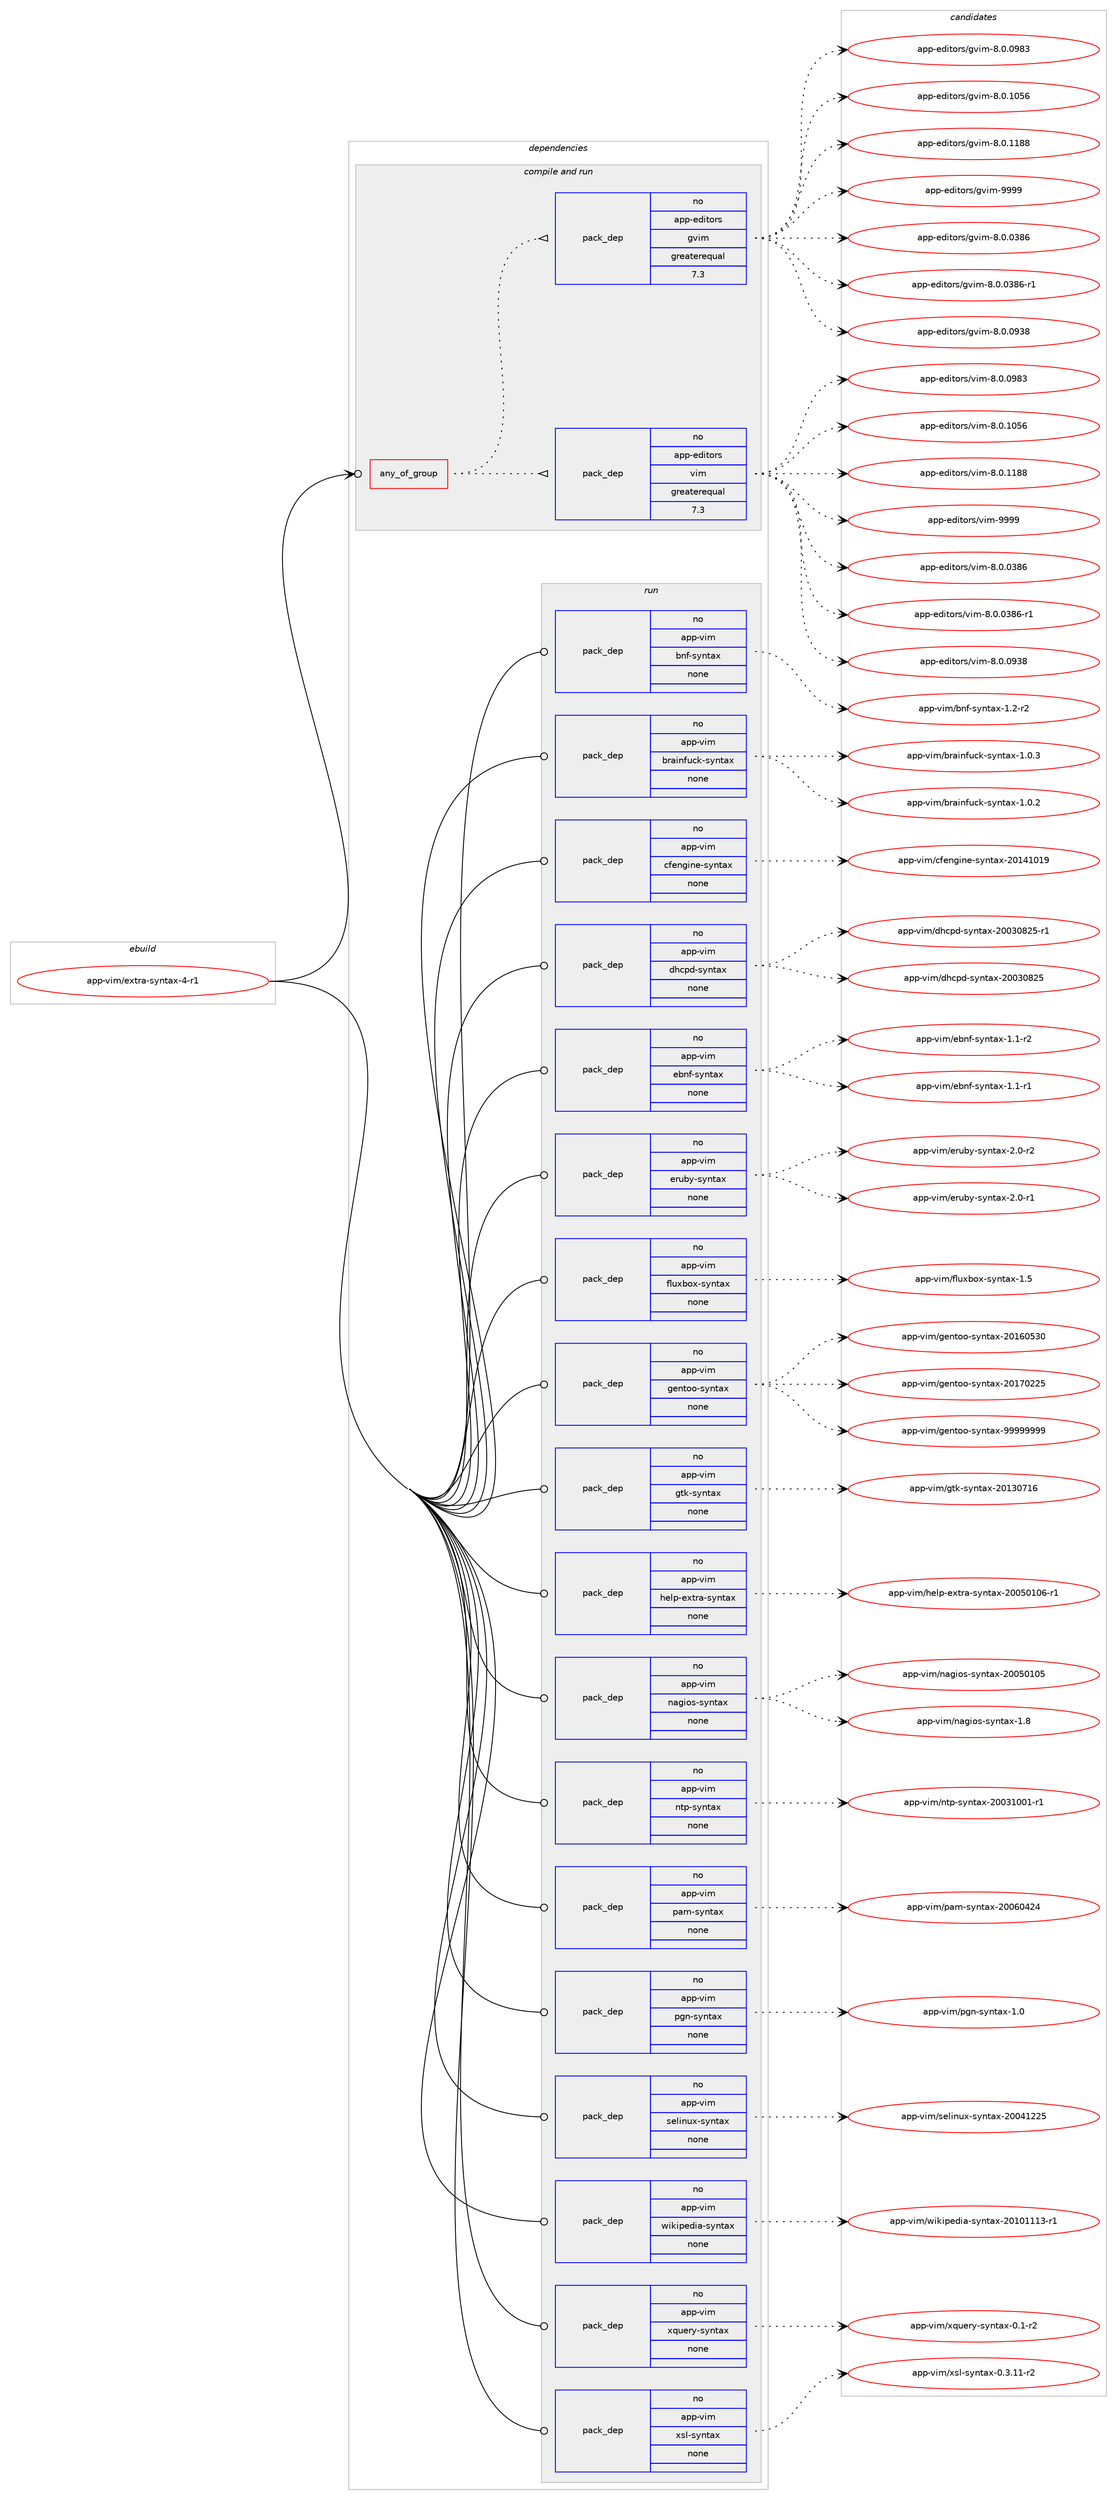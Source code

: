 digraph prolog {

# *************
# Graph options
# *************

newrank=true;
concentrate=true;
compound=true;
graph [rankdir=LR,fontname=Helvetica,fontsize=10,ranksep=1.5];#, ranksep=2.5, nodesep=0.2];
edge  [arrowhead=vee];
node  [fontname=Helvetica,fontsize=10];

# **********
# The ebuild
# **********

subgraph cluster_leftcol {
color=gray;
rank=same;
label=<<i>ebuild</i>>;
id [label="app-vim/extra-syntax-4-r1", color=red, width=4, href="../app-vim/extra-syntax-4-r1.svg"];
}

# ****************
# The dependencies
# ****************

subgraph cluster_midcol {
color=gray;
label=<<i>dependencies</i>>;
subgraph cluster_compile {
fillcolor="#eeeeee";
style=filled;
label=<<i>compile</i>>;
}
subgraph cluster_compileandrun {
fillcolor="#eeeeee";
style=filled;
label=<<i>compile and run</i>>;
subgraph any1205 {
dependency62932 [label=<<TABLE BORDER="0" CELLBORDER="1" CELLSPACING="0" CELLPADDING="4"><TR><TD CELLPADDING="10">any_of_group</TD></TR></TABLE>>, shape=none, color=red];subgraph pack46014 {
dependency62933 [label=<<TABLE BORDER="0" CELLBORDER="1" CELLSPACING="0" CELLPADDING="4" WIDTH="220"><TR><TD ROWSPAN="6" CELLPADDING="30">pack_dep</TD></TR><TR><TD WIDTH="110">no</TD></TR><TR><TD>app-editors</TD></TR><TR><TD>vim</TD></TR><TR><TD>greaterequal</TD></TR><TR><TD>7.3</TD></TR></TABLE>>, shape=none, color=blue];
}
dependency62932:e -> dependency62933:w [weight=20,style="dotted",arrowhead="oinv"];
subgraph pack46015 {
dependency62934 [label=<<TABLE BORDER="0" CELLBORDER="1" CELLSPACING="0" CELLPADDING="4" WIDTH="220"><TR><TD ROWSPAN="6" CELLPADDING="30">pack_dep</TD></TR><TR><TD WIDTH="110">no</TD></TR><TR><TD>app-editors</TD></TR><TR><TD>gvim</TD></TR><TR><TD>greaterequal</TD></TR><TR><TD>7.3</TD></TR></TABLE>>, shape=none, color=blue];
}
dependency62932:e -> dependency62934:w [weight=20,style="dotted",arrowhead="oinv"];
}
id:e -> dependency62932:w [weight=20,style="solid",arrowhead="odotvee"];
}
subgraph cluster_run {
fillcolor="#eeeeee";
style=filled;
label=<<i>run</i>>;
subgraph pack46016 {
dependency62935 [label=<<TABLE BORDER="0" CELLBORDER="1" CELLSPACING="0" CELLPADDING="4" WIDTH="220"><TR><TD ROWSPAN="6" CELLPADDING="30">pack_dep</TD></TR><TR><TD WIDTH="110">no</TD></TR><TR><TD>app-vim</TD></TR><TR><TD>bnf-syntax</TD></TR><TR><TD>none</TD></TR><TR><TD></TD></TR></TABLE>>, shape=none, color=blue];
}
id:e -> dependency62935:w [weight=20,style="solid",arrowhead="odot"];
subgraph pack46017 {
dependency62936 [label=<<TABLE BORDER="0" CELLBORDER="1" CELLSPACING="0" CELLPADDING="4" WIDTH="220"><TR><TD ROWSPAN="6" CELLPADDING="30">pack_dep</TD></TR><TR><TD WIDTH="110">no</TD></TR><TR><TD>app-vim</TD></TR><TR><TD>brainfuck-syntax</TD></TR><TR><TD>none</TD></TR><TR><TD></TD></TR></TABLE>>, shape=none, color=blue];
}
id:e -> dependency62936:w [weight=20,style="solid",arrowhead="odot"];
subgraph pack46018 {
dependency62937 [label=<<TABLE BORDER="0" CELLBORDER="1" CELLSPACING="0" CELLPADDING="4" WIDTH="220"><TR><TD ROWSPAN="6" CELLPADDING="30">pack_dep</TD></TR><TR><TD WIDTH="110">no</TD></TR><TR><TD>app-vim</TD></TR><TR><TD>cfengine-syntax</TD></TR><TR><TD>none</TD></TR><TR><TD></TD></TR></TABLE>>, shape=none, color=blue];
}
id:e -> dependency62937:w [weight=20,style="solid",arrowhead="odot"];
subgraph pack46019 {
dependency62938 [label=<<TABLE BORDER="0" CELLBORDER="1" CELLSPACING="0" CELLPADDING="4" WIDTH="220"><TR><TD ROWSPAN="6" CELLPADDING="30">pack_dep</TD></TR><TR><TD WIDTH="110">no</TD></TR><TR><TD>app-vim</TD></TR><TR><TD>dhcpd-syntax</TD></TR><TR><TD>none</TD></TR><TR><TD></TD></TR></TABLE>>, shape=none, color=blue];
}
id:e -> dependency62938:w [weight=20,style="solid",arrowhead="odot"];
subgraph pack46020 {
dependency62939 [label=<<TABLE BORDER="0" CELLBORDER="1" CELLSPACING="0" CELLPADDING="4" WIDTH="220"><TR><TD ROWSPAN="6" CELLPADDING="30">pack_dep</TD></TR><TR><TD WIDTH="110">no</TD></TR><TR><TD>app-vim</TD></TR><TR><TD>ebnf-syntax</TD></TR><TR><TD>none</TD></TR><TR><TD></TD></TR></TABLE>>, shape=none, color=blue];
}
id:e -> dependency62939:w [weight=20,style="solid",arrowhead="odot"];
subgraph pack46021 {
dependency62940 [label=<<TABLE BORDER="0" CELLBORDER="1" CELLSPACING="0" CELLPADDING="4" WIDTH="220"><TR><TD ROWSPAN="6" CELLPADDING="30">pack_dep</TD></TR><TR><TD WIDTH="110">no</TD></TR><TR><TD>app-vim</TD></TR><TR><TD>eruby-syntax</TD></TR><TR><TD>none</TD></TR><TR><TD></TD></TR></TABLE>>, shape=none, color=blue];
}
id:e -> dependency62940:w [weight=20,style="solid",arrowhead="odot"];
subgraph pack46022 {
dependency62941 [label=<<TABLE BORDER="0" CELLBORDER="1" CELLSPACING="0" CELLPADDING="4" WIDTH="220"><TR><TD ROWSPAN="6" CELLPADDING="30">pack_dep</TD></TR><TR><TD WIDTH="110">no</TD></TR><TR><TD>app-vim</TD></TR><TR><TD>fluxbox-syntax</TD></TR><TR><TD>none</TD></TR><TR><TD></TD></TR></TABLE>>, shape=none, color=blue];
}
id:e -> dependency62941:w [weight=20,style="solid",arrowhead="odot"];
subgraph pack46023 {
dependency62942 [label=<<TABLE BORDER="0" CELLBORDER="1" CELLSPACING="0" CELLPADDING="4" WIDTH="220"><TR><TD ROWSPAN="6" CELLPADDING="30">pack_dep</TD></TR><TR><TD WIDTH="110">no</TD></TR><TR><TD>app-vim</TD></TR><TR><TD>gentoo-syntax</TD></TR><TR><TD>none</TD></TR><TR><TD></TD></TR></TABLE>>, shape=none, color=blue];
}
id:e -> dependency62942:w [weight=20,style="solid",arrowhead="odot"];
subgraph pack46024 {
dependency62943 [label=<<TABLE BORDER="0" CELLBORDER="1" CELLSPACING="0" CELLPADDING="4" WIDTH="220"><TR><TD ROWSPAN="6" CELLPADDING="30">pack_dep</TD></TR><TR><TD WIDTH="110">no</TD></TR><TR><TD>app-vim</TD></TR><TR><TD>gtk-syntax</TD></TR><TR><TD>none</TD></TR><TR><TD></TD></TR></TABLE>>, shape=none, color=blue];
}
id:e -> dependency62943:w [weight=20,style="solid",arrowhead="odot"];
subgraph pack46025 {
dependency62944 [label=<<TABLE BORDER="0" CELLBORDER="1" CELLSPACING="0" CELLPADDING="4" WIDTH="220"><TR><TD ROWSPAN="6" CELLPADDING="30">pack_dep</TD></TR><TR><TD WIDTH="110">no</TD></TR><TR><TD>app-vim</TD></TR><TR><TD>help-extra-syntax</TD></TR><TR><TD>none</TD></TR><TR><TD></TD></TR></TABLE>>, shape=none, color=blue];
}
id:e -> dependency62944:w [weight=20,style="solid",arrowhead="odot"];
subgraph pack46026 {
dependency62945 [label=<<TABLE BORDER="0" CELLBORDER="1" CELLSPACING="0" CELLPADDING="4" WIDTH="220"><TR><TD ROWSPAN="6" CELLPADDING="30">pack_dep</TD></TR><TR><TD WIDTH="110">no</TD></TR><TR><TD>app-vim</TD></TR><TR><TD>nagios-syntax</TD></TR><TR><TD>none</TD></TR><TR><TD></TD></TR></TABLE>>, shape=none, color=blue];
}
id:e -> dependency62945:w [weight=20,style="solid",arrowhead="odot"];
subgraph pack46027 {
dependency62946 [label=<<TABLE BORDER="0" CELLBORDER="1" CELLSPACING="0" CELLPADDING="4" WIDTH="220"><TR><TD ROWSPAN="6" CELLPADDING="30">pack_dep</TD></TR><TR><TD WIDTH="110">no</TD></TR><TR><TD>app-vim</TD></TR><TR><TD>ntp-syntax</TD></TR><TR><TD>none</TD></TR><TR><TD></TD></TR></TABLE>>, shape=none, color=blue];
}
id:e -> dependency62946:w [weight=20,style="solid",arrowhead="odot"];
subgraph pack46028 {
dependency62947 [label=<<TABLE BORDER="0" CELLBORDER="1" CELLSPACING="0" CELLPADDING="4" WIDTH="220"><TR><TD ROWSPAN="6" CELLPADDING="30">pack_dep</TD></TR><TR><TD WIDTH="110">no</TD></TR><TR><TD>app-vim</TD></TR><TR><TD>pam-syntax</TD></TR><TR><TD>none</TD></TR><TR><TD></TD></TR></TABLE>>, shape=none, color=blue];
}
id:e -> dependency62947:w [weight=20,style="solid",arrowhead="odot"];
subgraph pack46029 {
dependency62948 [label=<<TABLE BORDER="0" CELLBORDER="1" CELLSPACING="0" CELLPADDING="4" WIDTH="220"><TR><TD ROWSPAN="6" CELLPADDING="30">pack_dep</TD></TR><TR><TD WIDTH="110">no</TD></TR><TR><TD>app-vim</TD></TR><TR><TD>pgn-syntax</TD></TR><TR><TD>none</TD></TR><TR><TD></TD></TR></TABLE>>, shape=none, color=blue];
}
id:e -> dependency62948:w [weight=20,style="solid",arrowhead="odot"];
subgraph pack46030 {
dependency62949 [label=<<TABLE BORDER="0" CELLBORDER="1" CELLSPACING="0" CELLPADDING="4" WIDTH="220"><TR><TD ROWSPAN="6" CELLPADDING="30">pack_dep</TD></TR><TR><TD WIDTH="110">no</TD></TR><TR><TD>app-vim</TD></TR><TR><TD>selinux-syntax</TD></TR><TR><TD>none</TD></TR><TR><TD></TD></TR></TABLE>>, shape=none, color=blue];
}
id:e -> dependency62949:w [weight=20,style="solid",arrowhead="odot"];
subgraph pack46031 {
dependency62950 [label=<<TABLE BORDER="0" CELLBORDER="1" CELLSPACING="0" CELLPADDING="4" WIDTH="220"><TR><TD ROWSPAN="6" CELLPADDING="30">pack_dep</TD></TR><TR><TD WIDTH="110">no</TD></TR><TR><TD>app-vim</TD></TR><TR><TD>wikipedia-syntax</TD></TR><TR><TD>none</TD></TR><TR><TD></TD></TR></TABLE>>, shape=none, color=blue];
}
id:e -> dependency62950:w [weight=20,style="solid",arrowhead="odot"];
subgraph pack46032 {
dependency62951 [label=<<TABLE BORDER="0" CELLBORDER="1" CELLSPACING="0" CELLPADDING="4" WIDTH="220"><TR><TD ROWSPAN="6" CELLPADDING="30">pack_dep</TD></TR><TR><TD WIDTH="110">no</TD></TR><TR><TD>app-vim</TD></TR><TR><TD>xquery-syntax</TD></TR><TR><TD>none</TD></TR><TR><TD></TD></TR></TABLE>>, shape=none, color=blue];
}
id:e -> dependency62951:w [weight=20,style="solid",arrowhead="odot"];
subgraph pack46033 {
dependency62952 [label=<<TABLE BORDER="0" CELLBORDER="1" CELLSPACING="0" CELLPADDING="4" WIDTH="220"><TR><TD ROWSPAN="6" CELLPADDING="30">pack_dep</TD></TR><TR><TD WIDTH="110">no</TD></TR><TR><TD>app-vim</TD></TR><TR><TD>xsl-syntax</TD></TR><TR><TD>none</TD></TR><TR><TD></TD></TR></TABLE>>, shape=none, color=blue];
}
id:e -> dependency62952:w [weight=20,style="solid",arrowhead="odot"];
}
}

# **************
# The candidates
# **************

subgraph cluster_choices {
rank=same;
color=gray;
label=<<i>candidates</i>>;

subgraph choice46014 {
color=black;
nodesep=1;
choice971121124510110010511611111411547118105109455646484648515654 [label="app-editors/vim-8.0.0386", color=red, width=4,href="../app-editors/vim-8.0.0386.svg"];
choice9711211245101100105116111114115471181051094556464846485156544511449 [label="app-editors/vim-8.0.0386-r1", color=red, width=4,href="../app-editors/vim-8.0.0386-r1.svg"];
choice971121124510110010511611111411547118105109455646484648575156 [label="app-editors/vim-8.0.0938", color=red, width=4,href="../app-editors/vim-8.0.0938.svg"];
choice971121124510110010511611111411547118105109455646484648575651 [label="app-editors/vim-8.0.0983", color=red, width=4,href="../app-editors/vim-8.0.0983.svg"];
choice971121124510110010511611111411547118105109455646484649485354 [label="app-editors/vim-8.0.1056", color=red, width=4,href="../app-editors/vim-8.0.1056.svg"];
choice971121124510110010511611111411547118105109455646484649495656 [label="app-editors/vim-8.0.1188", color=red, width=4,href="../app-editors/vim-8.0.1188.svg"];
choice9711211245101100105116111114115471181051094557575757 [label="app-editors/vim-9999", color=red, width=4,href="../app-editors/vim-9999.svg"];
dependency62933:e -> choice971121124510110010511611111411547118105109455646484648515654:w [style=dotted,weight="100"];
dependency62933:e -> choice9711211245101100105116111114115471181051094556464846485156544511449:w [style=dotted,weight="100"];
dependency62933:e -> choice971121124510110010511611111411547118105109455646484648575156:w [style=dotted,weight="100"];
dependency62933:e -> choice971121124510110010511611111411547118105109455646484648575651:w [style=dotted,weight="100"];
dependency62933:e -> choice971121124510110010511611111411547118105109455646484649485354:w [style=dotted,weight="100"];
dependency62933:e -> choice971121124510110010511611111411547118105109455646484649495656:w [style=dotted,weight="100"];
dependency62933:e -> choice9711211245101100105116111114115471181051094557575757:w [style=dotted,weight="100"];
}
subgraph choice46015 {
color=black;
nodesep=1;
choice971121124510110010511611111411547103118105109455646484648515654 [label="app-editors/gvim-8.0.0386", color=red, width=4,href="../app-editors/gvim-8.0.0386.svg"];
choice9711211245101100105116111114115471031181051094556464846485156544511449 [label="app-editors/gvim-8.0.0386-r1", color=red, width=4,href="../app-editors/gvim-8.0.0386-r1.svg"];
choice971121124510110010511611111411547103118105109455646484648575156 [label="app-editors/gvim-8.0.0938", color=red, width=4,href="../app-editors/gvim-8.0.0938.svg"];
choice971121124510110010511611111411547103118105109455646484648575651 [label="app-editors/gvim-8.0.0983", color=red, width=4,href="../app-editors/gvim-8.0.0983.svg"];
choice971121124510110010511611111411547103118105109455646484649485354 [label="app-editors/gvim-8.0.1056", color=red, width=4,href="../app-editors/gvim-8.0.1056.svg"];
choice971121124510110010511611111411547103118105109455646484649495656 [label="app-editors/gvim-8.0.1188", color=red, width=4,href="../app-editors/gvim-8.0.1188.svg"];
choice9711211245101100105116111114115471031181051094557575757 [label="app-editors/gvim-9999", color=red, width=4,href="../app-editors/gvim-9999.svg"];
dependency62934:e -> choice971121124510110010511611111411547103118105109455646484648515654:w [style=dotted,weight="100"];
dependency62934:e -> choice9711211245101100105116111114115471031181051094556464846485156544511449:w [style=dotted,weight="100"];
dependency62934:e -> choice971121124510110010511611111411547103118105109455646484648575156:w [style=dotted,weight="100"];
dependency62934:e -> choice971121124510110010511611111411547103118105109455646484648575651:w [style=dotted,weight="100"];
dependency62934:e -> choice971121124510110010511611111411547103118105109455646484649485354:w [style=dotted,weight="100"];
dependency62934:e -> choice971121124510110010511611111411547103118105109455646484649495656:w [style=dotted,weight="100"];
dependency62934:e -> choice9711211245101100105116111114115471031181051094557575757:w [style=dotted,weight="100"];
}
subgraph choice46016 {
color=black;
nodesep=1;
choice971121124511810510947981101024511512111011697120454946504511450 [label="app-vim/bnf-syntax-1.2-r2", color=red, width=4,href="../app-vim/bnf-syntax-1.2-r2.svg"];
dependency62935:e -> choice971121124511810510947981101024511512111011697120454946504511450:w [style=dotted,weight="100"];
}
subgraph choice46017 {
color=black;
nodesep=1;
choice9711211245118105109479811497105110102117991074511512111011697120454946484650 [label="app-vim/brainfuck-syntax-1.0.2", color=red, width=4,href="../app-vim/brainfuck-syntax-1.0.2.svg"];
choice9711211245118105109479811497105110102117991074511512111011697120454946484651 [label="app-vim/brainfuck-syntax-1.0.3", color=red, width=4,href="../app-vim/brainfuck-syntax-1.0.3.svg"];
dependency62936:e -> choice9711211245118105109479811497105110102117991074511512111011697120454946484650:w [style=dotted,weight="100"];
dependency62936:e -> choice9711211245118105109479811497105110102117991074511512111011697120454946484651:w [style=dotted,weight="100"];
}
subgraph choice46018 {
color=black;
nodesep=1;
choice971121124511810510947991021011101031051101014511512111011697120455048495249484957 [label="app-vim/cfengine-syntax-20141019", color=red, width=4,href="../app-vim/cfengine-syntax-20141019.svg"];
dependency62937:e -> choice971121124511810510947991021011101031051101014511512111011697120455048495249484957:w [style=dotted,weight="100"];
}
subgraph choice46019 {
color=black;
nodesep=1;
choice971121124511810510947100104991121004511512111011697120455048485148565053 [label="app-vim/dhcpd-syntax-20030825", color=red, width=4,href="../app-vim/dhcpd-syntax-20030825.svg"];
choice9711211245118105109471001049911210045115121110116971204550484851485650534511449 [label="app-vim/dhcpd-syntax-20030825-r1", color=red, width=4,href="../app-vim/dhcpd-syntax-20030825-r1.svg"];
dependency62938:e -> choice971121124511810510947100104991121004511512111011697120455048485148565053:w [style=dotted,weight="100"];
dependency62938:e -> choice9711211245118105109471001049911210045115121110116971204550484851485650534511449:w [style=dotted,weight="100"];
}
subgraph choice46020 {
color=black;
nodesep=1;
choice971121124511810510947101981101024511512111011697120454946494511449 [label="app-vim/ebnf-syntax-1.1-r1", color=red, width=4,href="../app-vim/ebnf-syntax-1.1-r1.svg"];
choice971121124511810510947101981101024511512111011697120454946494511450 [label="app-vim/ebnf-syntax-1.1-r2", color=red, width=4,href="../app-vim/ebnf-syntax-1.1-r2.svg"];
dependency62939:e -> choice971121124511810510947101981101024511512111011697120454946494511449:w [style=dotted,weight="100"];
dependency62939:e -> choice971121124511810510947101981101024511512111011697120454946494511450:w [style=dotted,weight="100"];
}
subgraph choice46021 {
color=black;
nodesep=1;
choice971121124511810510947101114117981214511512111011697120455046484511449 [label="app-vim/eruby-syntax-2.0-r1", color=red, width=4,href="../app-vim/eruby-syntax-2.0-r1.svg"];
choice971121124511810510947101114117981214511512111011697120455046484511450 [label="app-vim/eruby-syntax-2.0-r2", color=red, width=4,href="../app-vim/eruby-syntax-2.0-r2.svg"];
dependency62940:e -> choice971121124511810510947101114117981214511512111011697120455046484511449:w [style=dotted,weight="100"];
dependency62940:e -> choice971121124511810510947101114117981214511512111011697120455046484511450:w [style=dotted,weight="100"];
}
subgraph choice46022 {
color=black;
nodesep=1;
choice97112112451181051094710210811712098111120451151211101169712045494653 [label="app-vim/fluxbox-syntax-1.5", color=red, width=4,href="../app-vim/fluxbox-syntax-1.5.svg"];
dependency62941:e -> choice97112112451181051094710210811712098111120451151211101169712045494653:w [style=dotted,weight="100"];
}
subgraph choice46023 {
color=black;
nodesep=1;
choice9711211245118105109471031011101161111114511512111011697120455048495448535148 [label="app-vim/gentoo-syntax-20160530", color=red, width=4,href="../app-vim/gentoo-syntax-20160530.svg"];
choice9711211245118105109471031011101161111114511512111011697120455048495548505053 [label="app-vim/gentoo-syntax-20170225", color=red, width=4,href="../app-vim/gentoo-syntax-20170225.svg"];
choice9711211245118105109471031011101161111114511512111011697120455757575757575757 [label="app-vim/gentoo-syntax-99999999", color=red, width=4,href="../app-vim/gentoo-syntax-99999999.svg"];
dependency62942:e -> choice9711211245118105109471031011101161111114511512111011697120455048495448535148:w [style=dotted,weight="100"];
dependency62942:e -> choice9711211245118105109471031011101161111114511512111011697120455048495548505053:w [style=dotted,weight="100"];
dependency62942:e -> choice9711211245118105109471031011101161111114511512111011697120455757575757575757:w [style=dotted,weight="100"];
}
subgraph choice46024 {
color=black;
nodesep=1;
choice9711211245118105109471031161074511512111011697120455048495148554954 [label="app-vim/gtk-syntax-20130716", color=red, width=4,href="../app-vim/gtk-syntax-20130716.svg"];
dependency62943:e -> choice9711211245118105109471031161074511512111011697120455048495148554954:w [style=dotted,weight="100"];
}
subgraph choice46025 {
color=black;
nodesep=1;
choice971121124511810510947104101108112451011201161149745115121110116971204550484853484948544511449 [label="app-vim/help-extra-syntax-20050106-r1", color=red, width=4,href="../app-vim/help-extra-syntax-20050106-r1.svg"];
dependency62944:e -> choice971121124511810510947104101108112451011201161149745115121110116971204550484853484948544511449:w [style=dotted,weight="100"];
}
subgraph choice46026 {
color=black;
nodesep=1;
choice97112112451181051094711097103105111115451151211101169712045494656 [label="app-vim/nagios-syntax-1.8", color=red, width=4,href="../app-vim/nagios-syntax-1.8.svg"];
choice971121124511810510947110971031051111154511512111011697120455048485348494853 [label="app-vim/nagios-syntax-20050105", color=red, width=4,href="../app-vim/nagios-syntax-20050105.svg"];
dependency62945:e -> choice97112112451181051094711097103105111115451151211101169712045494656:w [style=dotted,weight="100"];
dependency62945:e -> choice971121124511810510947110971031051111154511512111011697120455048485348494853:w [style=dotted,weight="100"];
}
subgraph choice46027 {
color=black;
nodesep=1;
choice97112112451181051094711011611245115121110116971204550484851494848494511449 [label="app-vim/ntp-syntax-20031001-r1", color=red, width=4,href="../app-vim/ntp-syntax-20031001-r1.svg"];
dependency62946:e -> choice97112112451181051094711011611245115121110116971204550484851494848494511449:w [style=dotted,weight="100"];
}
subgraph choice46028 {
color=black;
nodesep=1;
choice971121124511810510947112971094511512111011697120455048485448525052 [label="app-vim/pam-syntax-20060424", color=red, width=4,href="../app-vim/pam-syntax-20060424.svg"];
dependency62947:e -> choice971121124511810510947112971094511512111011697120455048485448525052:w [style=dotted,weight="100"];
}
subgraph choice46029 {
color=black;
nodesep=1;
choice971121124511810510947112103110451151211101169712045494648 [label="app-vim/pgn-syntax-1.0", color=red, width=4,href="../app-vim/pgn-syntax-1.0.svg"];
dependency62948:e -> choice971121124511810510947112103110451151211101169712045494648:w [style=dotted,weight="100"];
}
subgraph choice46030 {
color=black;
nodesep=1;
choice9711211245118105109471151011081051101171204511512111011697120455048485249505053 [label="app-vim/selinux-syntax-20041225", color=red, width=4,href="../app-vim/selinux-syntax-20041225.svg"];
dependency62949:e -> choice9711211245118105109471151011081051101171204511512111011697120455048485249505053:w [style=dotted,weight="100"];
}
subgraph choice46031 {
color=black;
nodesep=1;
choice9711211245118105109471191051071051121011001059745115121110116971204550484948494949514511449 [label="app-vim/wikipedia-syntax-20101113-r1", color=red, width=4,href="../app-vim/wikipedia-syntax-20101113-r1.svg"];
dependency62950:e -> choice9711211245118105109471191051071051121011001059745115121110116971204550484948494949514511449:w [style=dotted,weight="100"];
}
subgraph choice46032 {
color=black;
nodesep=1;
choice9711211245118105109471201131171011141214511512111011697120454846494511450 [label="app-vim/xquery-syntax-0.1-r2", color=red, width=4,href="../app-vim/xquery-syntax-0.1-r2.svg"];
dependency62951:e -> choice9711211245118105109471201131171011141214511512111011697120454846494511450:w [style=dotted,weight="100"];
}
subgraph choice46033 {
color=black;
nodesep=1;
choice9711211245118105109471201151084511512111011697120454846514649494511450 [label="app-vim/xsl-syntax-0.3.11-r2", color=red, width=4,href="../app-vim/xsl-syntax-0.3.11-r2.svg"];
dependency62952:e -> choice9711211245118105109471201151084511512111011697120454846514649494511450:w [style=dotted,weight="100"];
}
}

}
